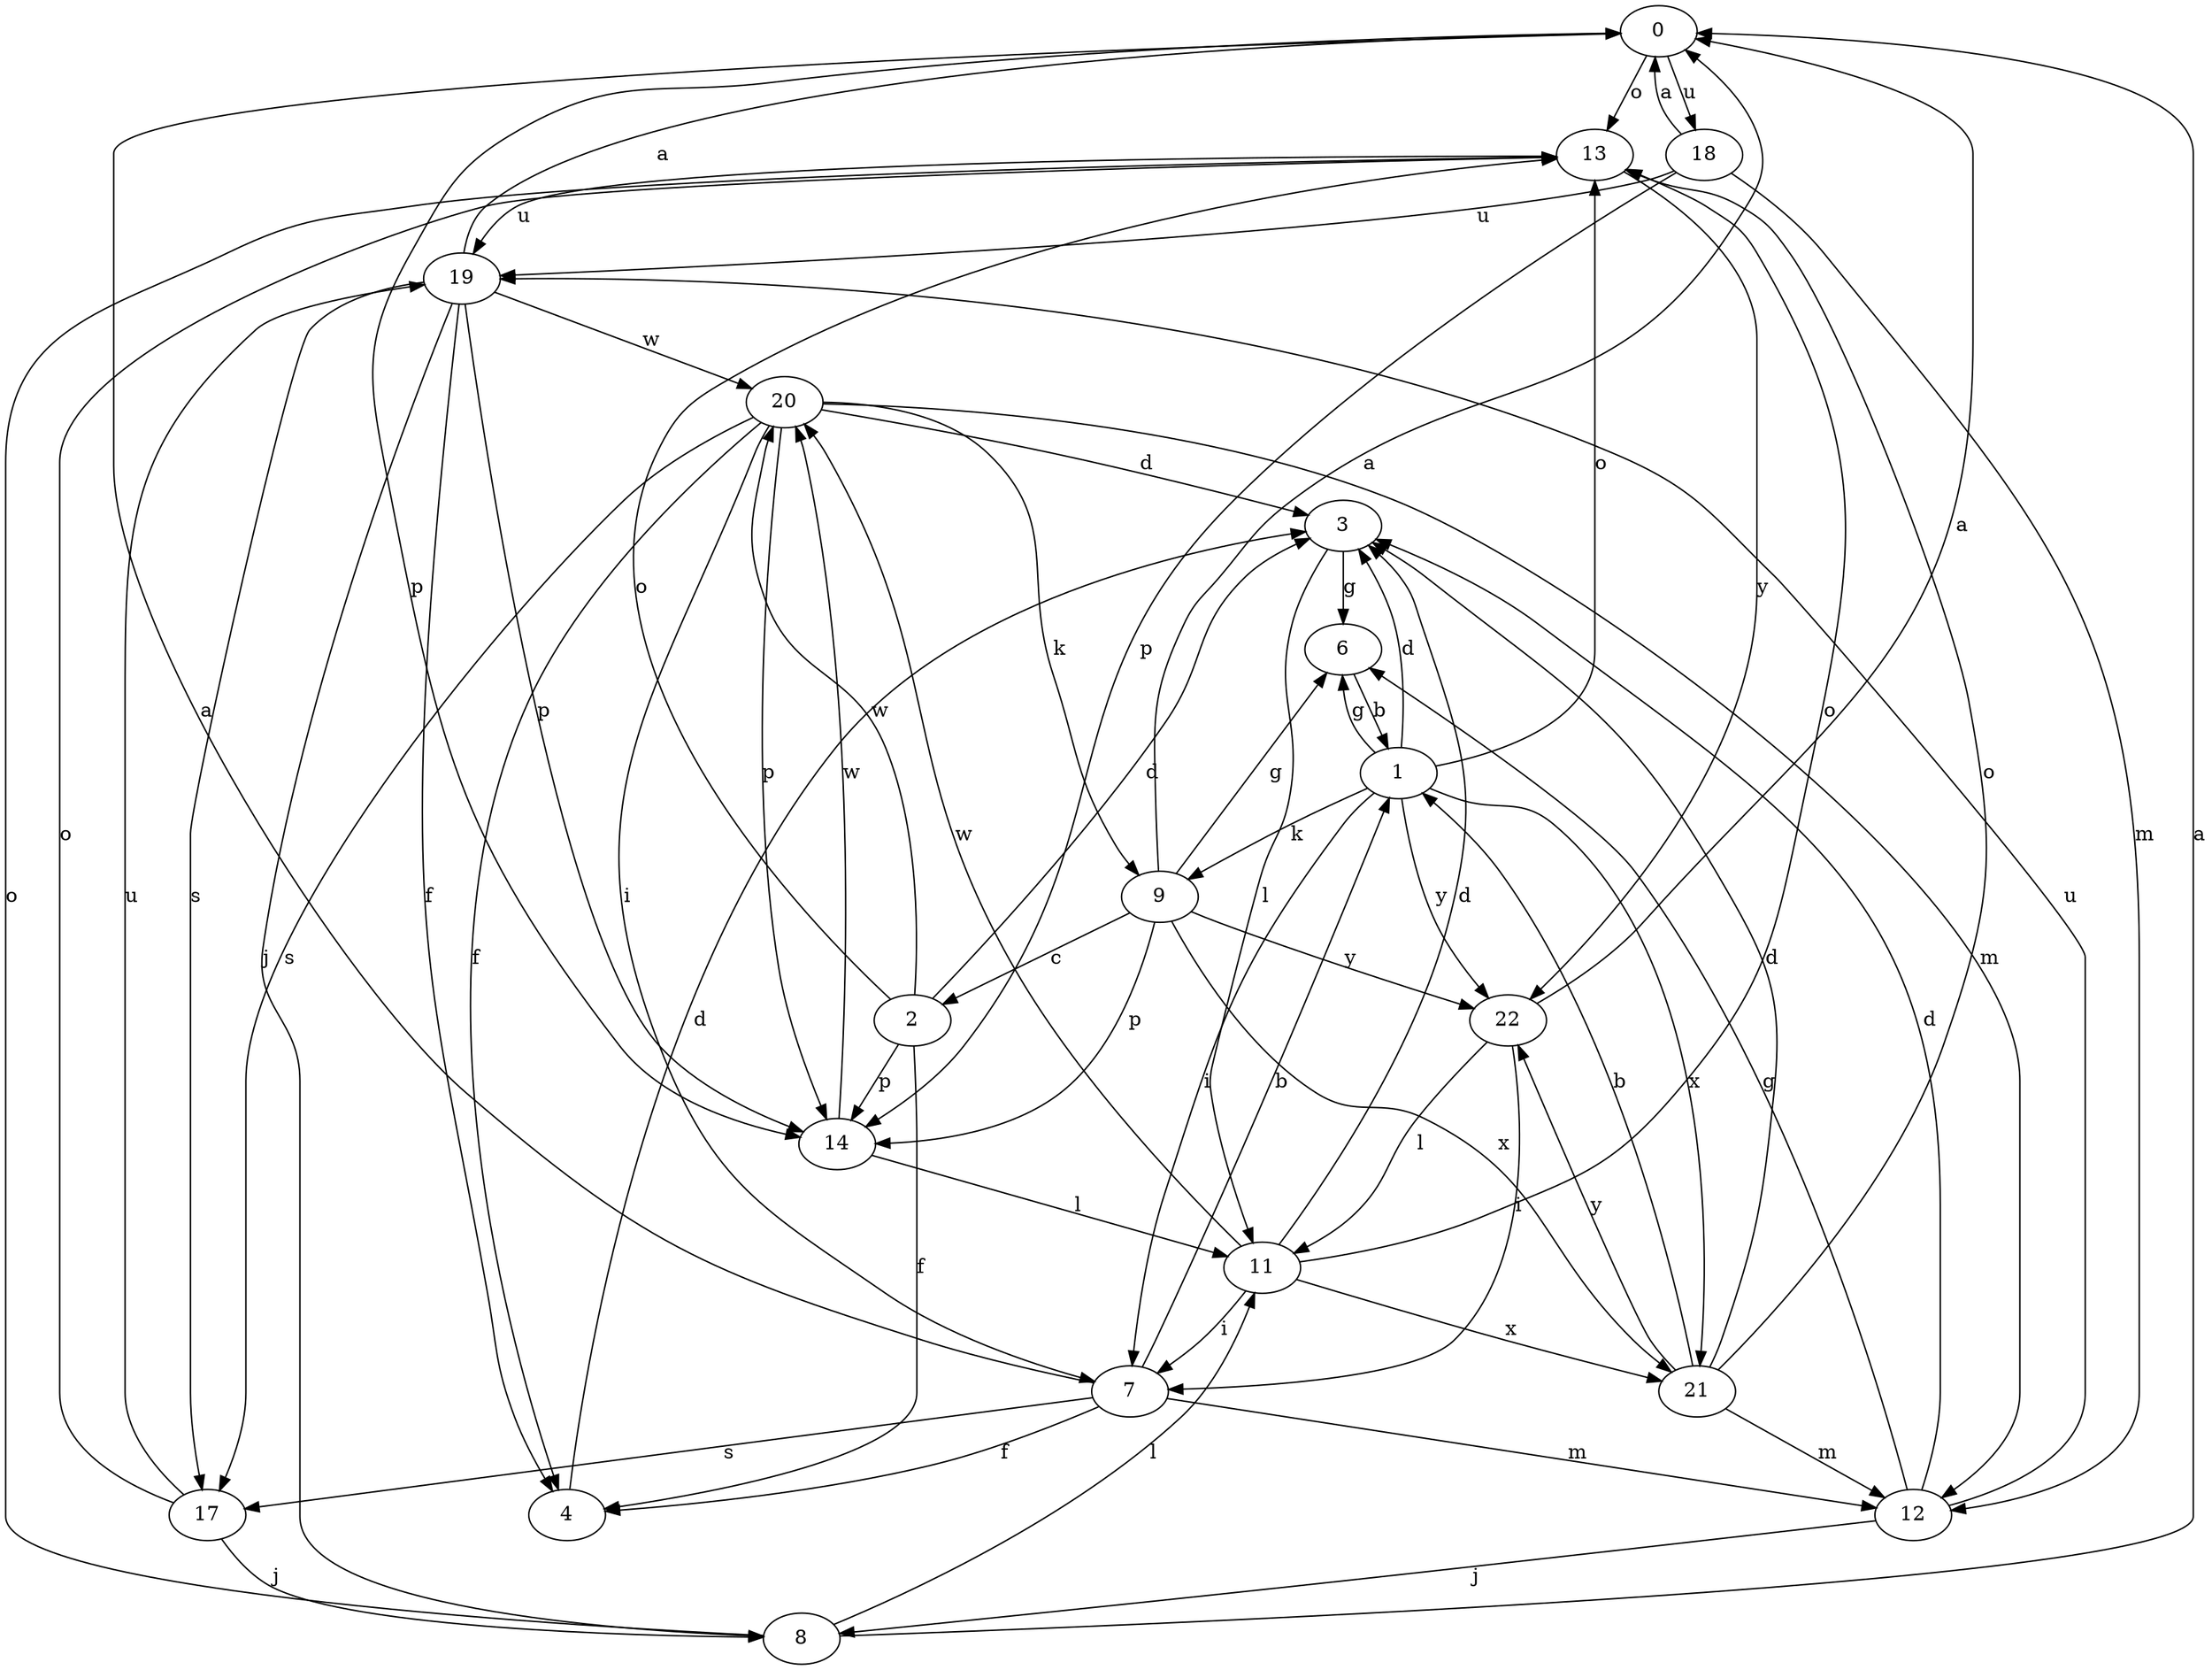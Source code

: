 strict digraph  {
0;
1;
2;
3;
4;
6;
7;
8;
9;
11;
12;
13;
14;
17;
18;
19;
20;
21;
22;
0 -> 13  [label=o];
0 -> 14  [label=p];
0 -> 18  [label=u];
1 -> 3  [label=d];
1 -> 6  [label=g];
1 -> 7  [label=i];
1 -> 9  [label=k];
1 -> 13  [label=o];
1 -> 21  [label=x];
1 -> 22  [label=y];
2 -> 3  [label=d];
2 -> 4  [label=f];
2 -> 13  [label=o];
2 -> 14  [label=p];
2 -> 20  [label=w];
3 -> 6  [label=g];
3 -> 11  [label=l];
4 -> 3  [label=d];
6 -> 1  [label=b];
7 -> 0  [label=a];
7 -> 1  [label=b];
7 -> 4  [label=f];
7 -> 12  [label=m];
7 -> 17  [label=s];
8 -> 0  [label=a];
8 -> 11  [label=l];
8 -> 13  [label=o];
9 -> 0  [label=a];
9 -> 2  [label=c];
9 -> 6  [label=g];
9 -> 14  [label=p];
9 -> 21  [label=x];
9 -> 22  [label=y];
11 -> 3  [label=d];
11 -> 7  [label=i];
11 -> 13  [label=o];
11 -> 20  [label=w];
11 -> 21  [label=x];
12 -> 3  [label=d];
12 -> 6  [label=g];
12 -> 8  [label=j];
12 -> 19  [label=u];
13 -> 19  [label=u];
13 -> 22  [label=y];
14 -> 11  [label=l];
14 -> 20  [label=w];
17 -> 8  [label=j];
17 -> 13  [label=o];
17 -> 19  [label=u];
18 -> 0  [label=a];
18 -> 12  [label=m];
18 -> 14  [label=p];
18 -> 19  [label=u];
19 -> 0  [label=a];
19 -> 4  [label=f];
19 -> 8  [label=j];
19 -> 14  [label=p];
19 -> 17  [label=s];
19 -> 20  [label=w];
20 -> 3  [label=d];
20 -> 4  [label=f];
20 -> 7  [label=i];
20 -> 9  [label=k];
20 -> 12  [label=m];
20 -> 14  [label=p];
20 -> 17  [label=s];
21 -> 1  [label=b];
21 -> 3  [label=d];
21 -> 12  [label=m];
21 -> 13  [label=o];
21 -> 22  [label=y];
22 -> 0  [label=a];
22 -> 7  [label=i];
22 -> 11  [label=l];
}
